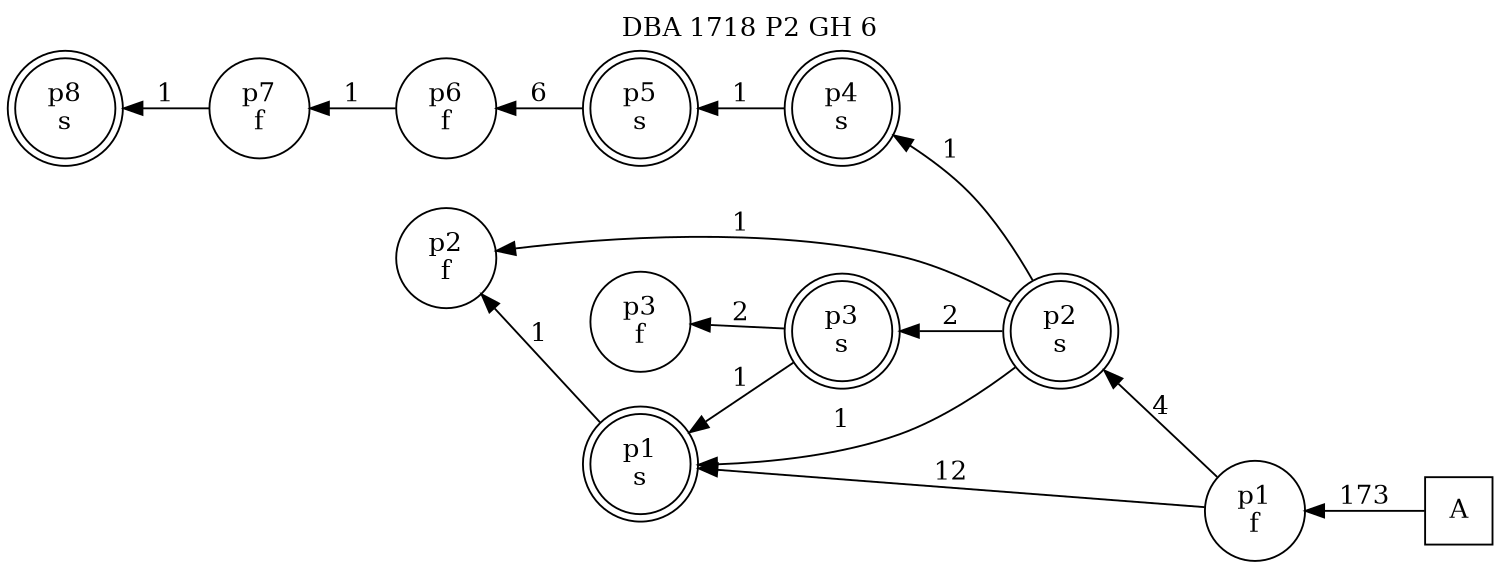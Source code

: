 digraph DBA_1718_P2_GH_6_LOW {
labelloc="tl"
label= " DBA 1718 P2 GH 6 "
rankdir="RL";
graph [ size=" 10 , 10 !"]

"A" [shape="square" label="A"]
"p1_f" [shape="circle" label="p1
f"]
"p1_s" [shape="doublecircle" label="p1
s"]
"p2_f" [shape="circle" label="p2
f"]
"p2_s" [shape="doublecircle" label="p2
s"]
"p3_s" [shape="doublecircle" label="p3
s"]
"p3_f" [shape="circle" label="p3
f"]
"p4_s" [shape="doublecircle" label="p4
s"]
"p5_s" [shape="doublecircle" label="p5
s"]
"p6_f" [shape="circle" label="p6
f"]
"p7_f" [shape="circle" label="p7
f"]
"p8_s" [shape="doublecircle" label="p8
s"]
"A" -> "p1_f" [ label=173]
"p1_f" -> "p1_s" [ label=12]
"p1_f" -> "p2_s" [ label=4]
"p1_s" -> "p2_f" [ label=1]
"p2_s" -> "p1_s" [ label=1]
"p2_s" -> "p2_f" [ label=1]
"p2_s" -> "p3_s" [ label=2]
"p2_s" -> "p4_s" [ label=1]
"p3_s" -> "p1_s" [ label=1]
"p3_s" -> "p3_f" [ label=2]
"p4_s" -> "p5_s" [ label=1]
"p5_s" -> "p6_f" [ label=6]
"p6_f" -> "p7_f" [ label=1]
"p7_f" -> "p8_s" [ label=1]
}
